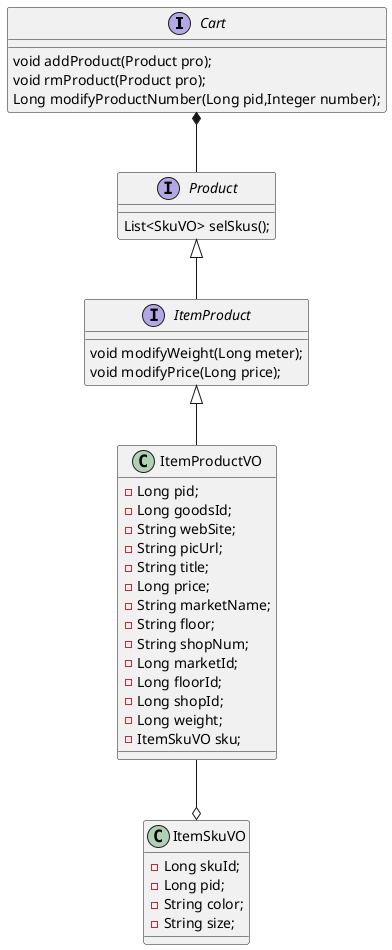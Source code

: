@startuml

interface Cart{
void addProduct(Product pro);
void rmProduct(Product pro);
Long modifyProductNumber(Long pid,Integer number);
}

interface Product{
List<SkuVO> selSkus();
}

interface ItemProduct{
void modifyWeight(Long meter);
void modifyPrice(Long price);
}

class ItemProductVO{
-Long pid;
-Long goodsId;
-String webSite;
-String picUrl;
-String title;
-Long price;
-String marketName;
-String floor;
-String shopNum;
-Long marketId;
-Long floorId;
-Long shopId;
-Long weight;
-ItemSkuVO sku;
}

class ItemSkuVO{
-Long skuId;
-Long pid;
-String color;
-String size;
}

Cart *-- Product
Product <|-- ItemProduct
ItemProduct <|-- ItemProductVO
ItemProductVO --o ItemSkuVO

@enduml